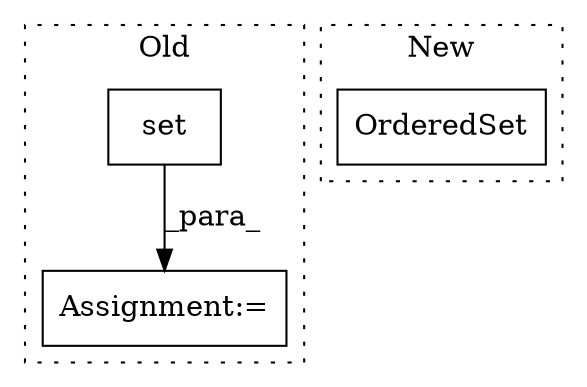 digraph G {
subgraph cluster0 {
1 [label="set" a="32" s="1946" l="5" shape="box"];
3 [label="Assignment:=" a="7" s="1945" l="1" shape="box"];
label = "Old";
style="dotted";
}
subgraph cluster1 {
2 [label="OrderedSet" a="32" s="1531" l="12" shape="box"];
label = "New";
style="dotted";
}
1 -> 3 [label="_para_"];
}